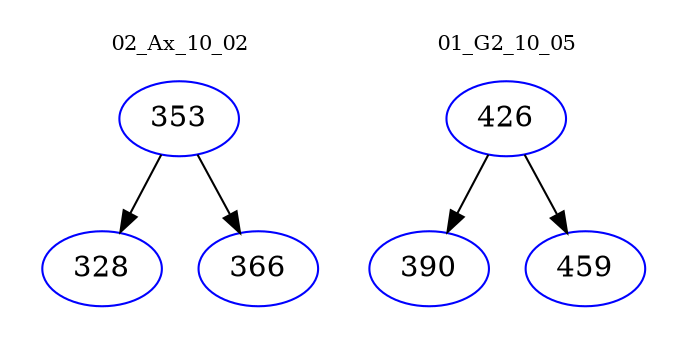 digraph{
subgraph cluster_0 {
color = white
label = "02_Ax_10_02";
fontsize=10;
T0_353 [label="353", color="blue"]
T0_353 -> T0_328 [color="black"]
T0_328 [label="328", color="blue"]
T0_353 -> T0_366 [color="black"]
T0_366 [label="366", color="blue"]
}
subgraph cluster_1 {
color = white
label = "01_G2_10_05";
fontsize=10;
T1_426 [label="426", color="blue"]
T1_426 -> T1_390 [color="black"]
T1_390 [label="390", color="blue"]
T1_426 -> T1_459 [color="black"]
T1_459 [label="459", color="blue"]
}
}
